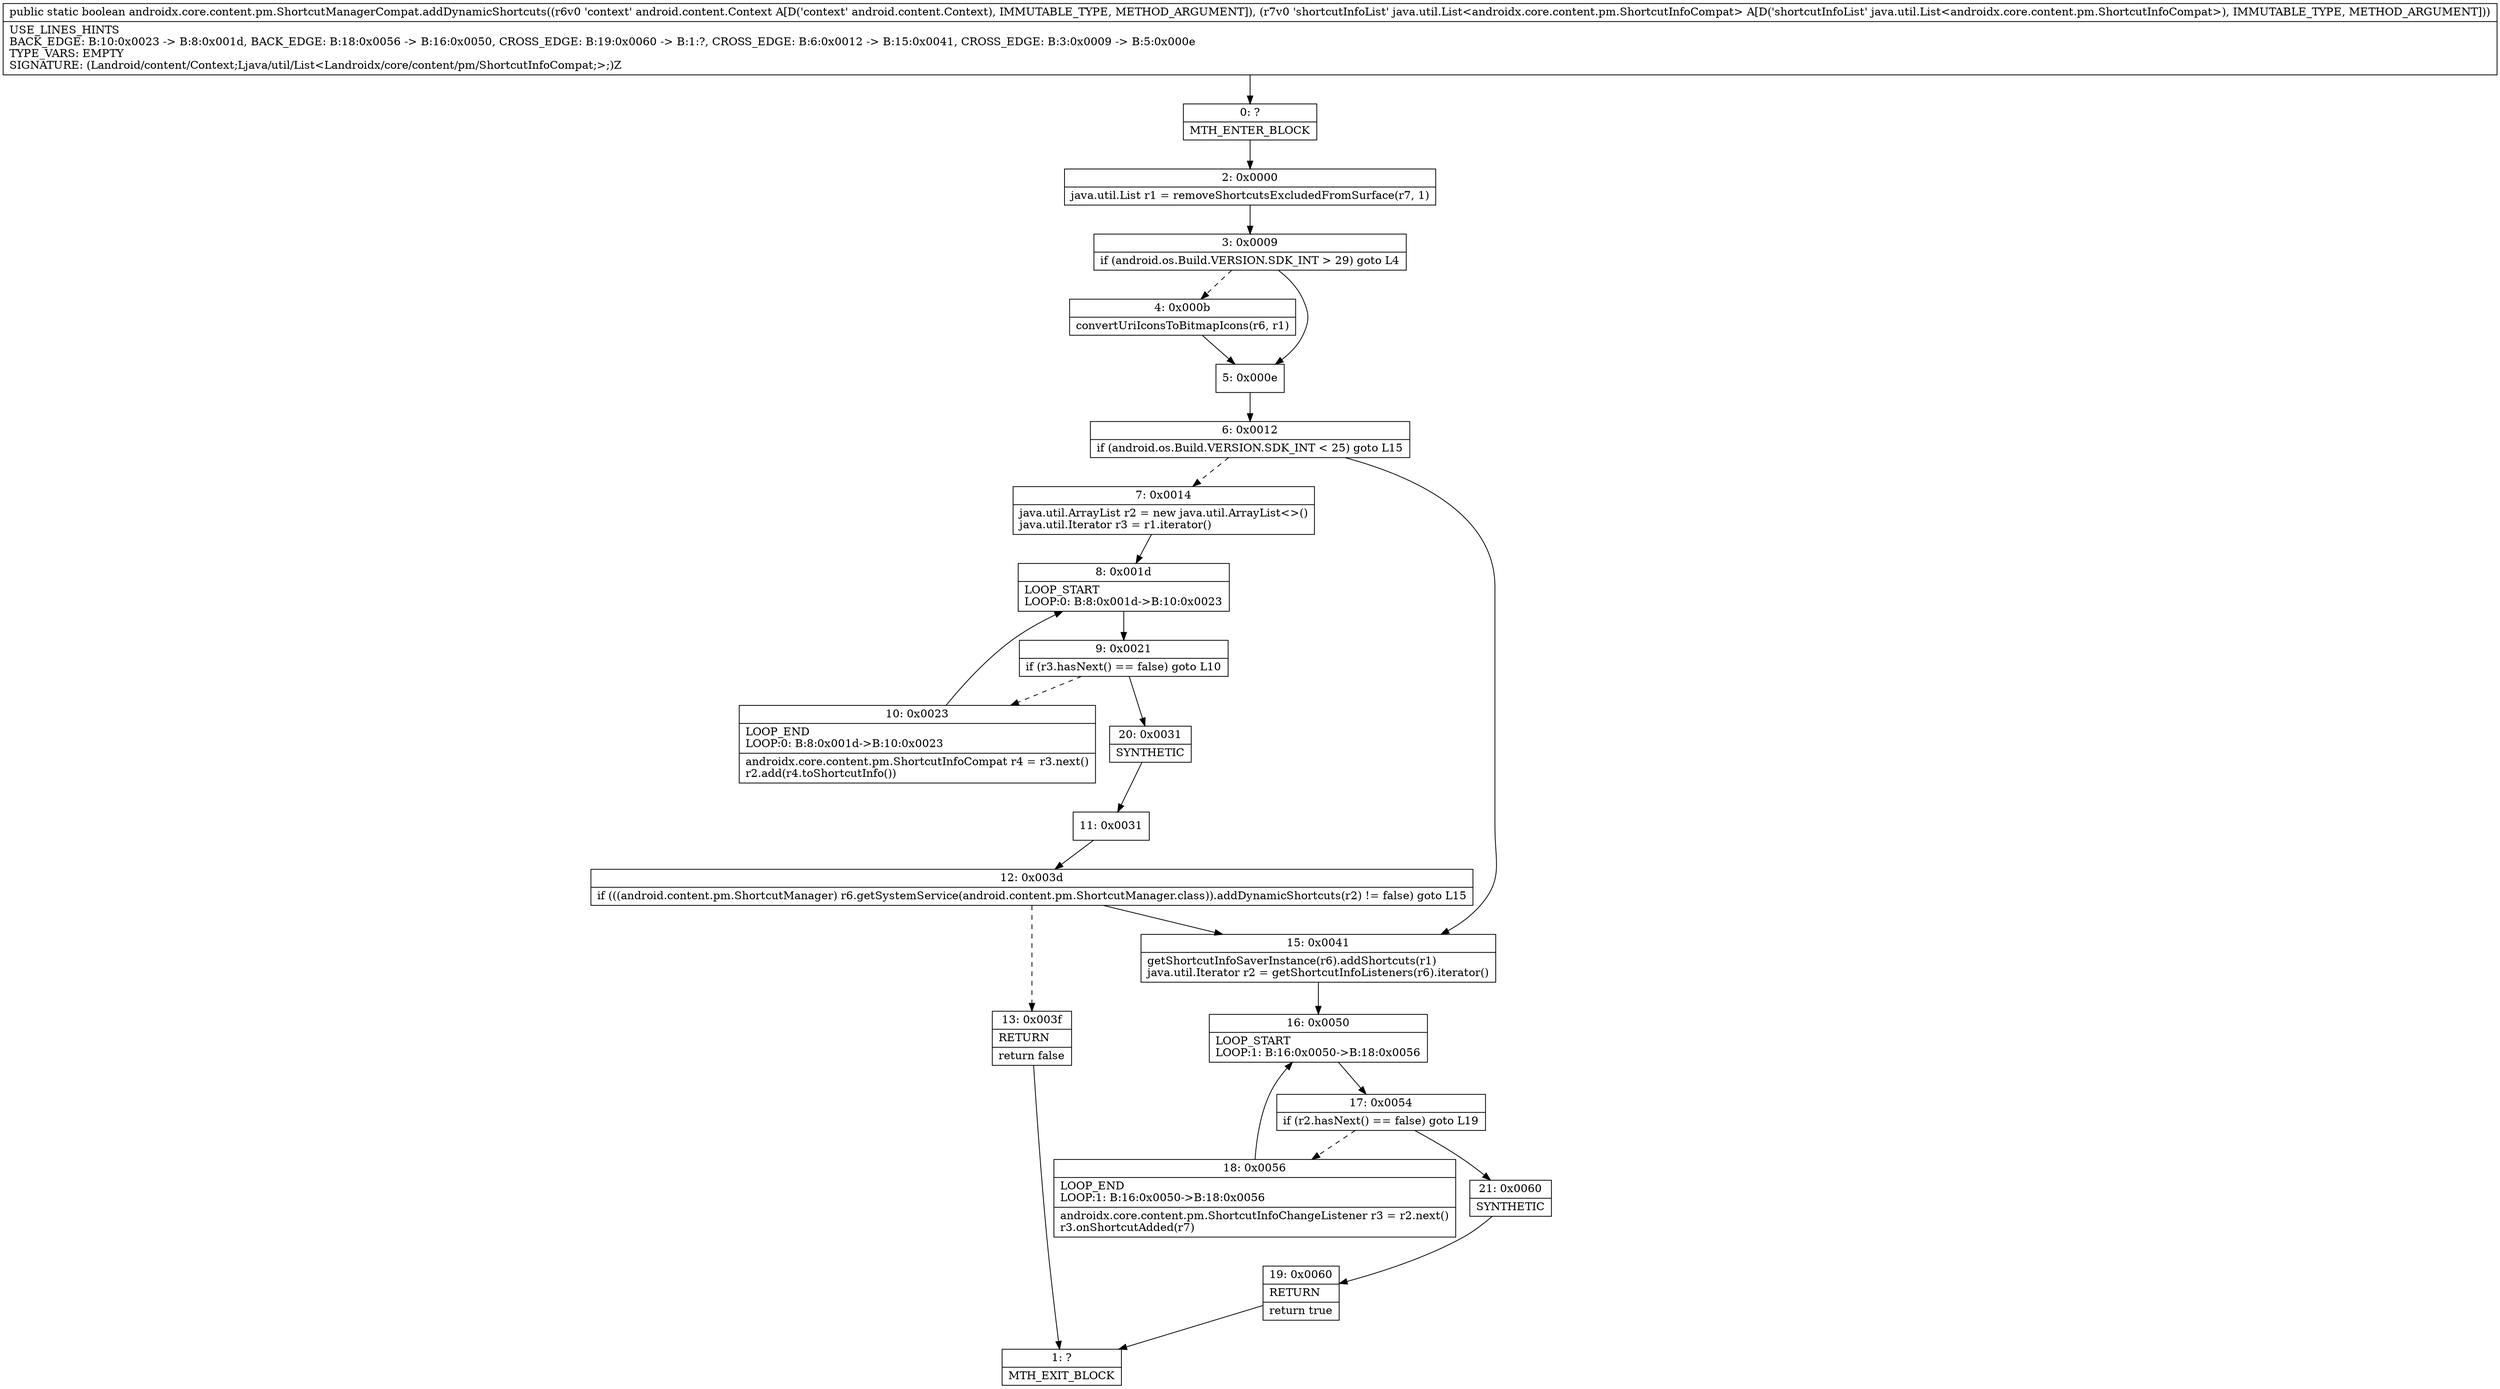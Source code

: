 digraph "CFG forandroidx.core.content.pm.ShortcutManagerCompat.addDynamicShortcuts(Landroid\/content\/Context;Ljava\/util\/List;)Z" {
Node_0 [shape=record,label="{0\:\ ?|MTH_ENTER_BLOCK\l}"];
Node_2 [shape=record,label="{2\:\ 0x0000|java.util.List r1 = removeShortcutsExcludedFromSurface(r7, 1)\l}"];
Node_3 [shape=record,label="{3\:\ 0x0009|if (android.os.Build.VERSION.SDK_INT \> 29) goto L4\l}"];
Node_4 [shape=record,label="{4\:\ 0x000b|convertUriIconsToBitmapIcons(r6, r1)\l}"];
Node_5 [shape=record,label="{5\:\ 0x000e}"];
Node_6 [shape=record,label="{6\:\ 0x0012|if (android.os.Build.VERSION.SDK_INT \< 25) goto L15\l}"];
Node_7 [shape=record,label="{7\:\ 0x0014|java.util.ArrayList r2 = new java.util.ArrayList\<\>()\ljava.util.Iterator r3 = r1.iterator()\l}"];
Node_8 [shape=record,label="{8\:\ 0x001d|LOOP_START\lLOOP:0: B:8:0x001d\-\>B:10:0x0023\l}"];
Node_9 [shape=record,label="{9\:\ 0x0021|if (r3.hasNext() == false) goto L10\l}"];
Node_10 [shape=record,label="{10\:\ 0x0023|LOOP_END\lLOOP:0: B:8:0x001d\-\>B:10:0x0023\l|androidx.core.content.pm.ShortcutInfoCompat r4 = r3.next()\lr2.add(r4.toShortcutInfo())\l}"];
Node_20 [shape=record,label="{20\:\ 0x0031|SYNTHETIC\l}"];
Node_11 [shape=record,label="{11\:\ 0x0031}"];
Node_12 [shape=record,label="{12\:\ 0x003d|if (((android.content.pm.ShortcutManager) r6.getSystemService(android.content.pm.ShortcutManager.class)).addDynamicShortcuts(r2) != false) goto L15\l}"];
Node_13 [shape=record,label="{13\:\ 0x003f|RETURN\l|return false\l}"];
Node_1 [shape=record,label="{1\:\ ?|MTH_EXIT_BLOCK\l}"];
Node_15 [shape=record,label="{15\:\ 0x0041|getShortcutInfoSaverInstance(r6).addShortcuts(r1)\ljava.util.Iterator r2 = getShortcutInfoListeners(r6).iterator()\l}"];
Node_16 [shape=record,label="{16\:\ 0x0050|LOOP_START\lLOOP:1: B:16:0x0050\-\>B:18:0x0056\l}"];
Node_17 [shape=record,label="{17\:\ 0x0054|if (r2.hasNext() == false) goto L19\l}"];
Node_18 [shape=record,label="{18\:\ 0x0056|LOOP_END\lLOOP:1: B:16:0x0050\-\>B:18:0x0056\l|androidx.core.content.pm.ShortcutInfoChangeListener r3 = r2.next()\lr3.onShortcutAdded(r7)\l}"];
Node_21 [shape=record,label="{21\:\ 0x0060|SYNTHETIC\l}"];
Node_19 [shape=record,label="{19\:\ 0x0060|RETURN\l|return true\l}"];
MethodNode[shape=record,label="{public static boolean androidx.core.content.pm.ShortcutManagerCompat.addDynamicShortcuts((r6v0 'context' android.content.Context A[D('context' android.content.Context), IMMUTABLE_TYPE, METHOD_ARGUMENT]), (r7v0 'shortcutInfoList' java.util.List\<androidx.core.content.pm.ShortcutInfoCompat\> A[D('shortcutInfoList' java.util.List\<androidx.core.content.pm.ShortcutInfoCompat\>), IMMUTABLE_TYPE, METHOD_ARGUMENT]))  | USE_LINES_HINTS\lBACK_EDGE: B:10:0x0023 \-\> B:8:0x001d, BACK_EDGE: B:18:0x0056 \-\> B:16:0x0050, CROSS_EDGE: B:19:0x0060 \-\> B:1:?, CROSS_EDGE: B:6:0x0012 \-\> B:15:0x0041, CROSS_EDGE: B:3:0x0009 \-\> B:5:0x000e\lTYPE_VARS: EMPTY\lSIGNATURE: (Landroid\/content\/Context;Ljava\/util\/List\<Landroidx\/core\/content\/pm\/ShortcutInfoCompat;\>;)Z\l}"];
MethodNode -> Node_0;Node_0 -> Node_2;
Node_2 -> Node_3;
Node_3 -> Node_4[style=dashed];
Node_3 -> Node_5;
Node_4 -> Node_5;
Node_5 -> Node_6;
Node_6 -> Node_7[style=dashed];
Node_6 -> Node_15;
Node_7 -> Node_8;
Node_8 -> Node_9;
Node_9 -> Node_10[style=dashed];
Node_9 -> Node_20;
Node_10 -> Node_8;
Node_20 -> Node_11;
Node_11 -> Node_12;
Node_12 -> Node_13[style=dashed];
Node_12 -> Node_15;
Node_13 -> Node_1;
Node_15 -> Node_16;
Node_16 -> Node_17;
Node_17 -> Node_18[style=dashed];
Node_17 -> Node_21;
Node_18 -> Node_16;
Node_21 -> Node_19;
Node_19 -> Node_1;
}

